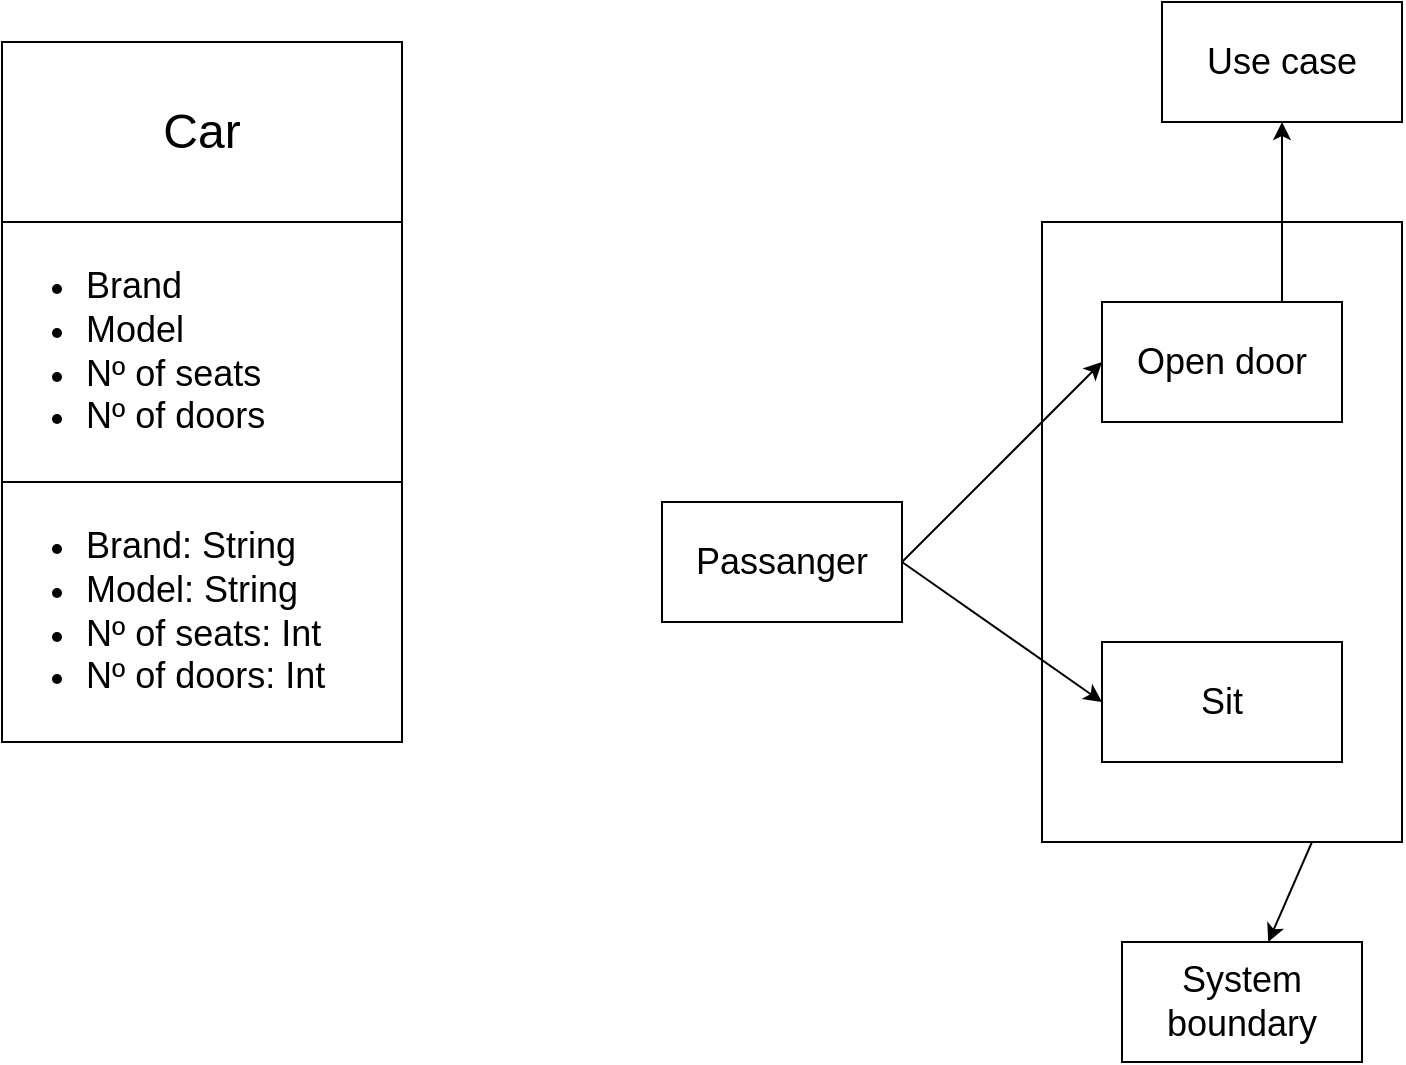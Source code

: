 <mxfile version="20.8.18" type="github"><diagram name="Page-1" id="8kYjnPNroL_YZzNNKHAM"><mxGraphModel dx="954" dy="1816" grid="1" gridSize="10" guides="1" tooltips="1" connect="1" arrows="1" fold="1" page="1" pageScale="1" pageWidth="827" pageHeight="1169" background="none" math="0" shadow="0"><root><mxCell id="0"/><mxCell id="1" parent="0"/><mxCell id="wOe8hkT1MXQaA0mymLjH-22" style="edgeStyle=none;rounded=0;orthogonalLoop=1;jettySize=auto;html=1;exitX=1;exitY=0.25;exitDx=0;exitDy=0;fontSize=18;" parent="1" source="wOe8hkT1MXQaA0mymLjH-19" target="wOe8hkT1MXQaA0mymLjH-23" edge="1"><mxGeometry relative="1" as="geometry"><mxPoint x="670" y="260" as="targetPoint"/></mxGeometry></mxCell><mxCell id="wOe8hkT1MXQaA0mymLjH-19" value="" style="rounded=0;whiteSpace=wrap;html=1;fontSize=18;direction=south;" parent="1" vertex="1"><mxGeometry x="570" y="-130" width="180" height="310" as="geometry"/></mxCell><mxCell id="wOe8hkT1MXQaA0mymLjH-11" value="" style="group" parent="1" vertex="1" connectable="0"><mxGeometry x="50" y="-220" width="200" height="350" as="geometry"/></mxCell><mxCell id="wOe8hkT1MXQaA0mymLjH-8" value="Car" style="rounded=0;whiteSpace=wrap;html=1;fontSize=24;" parent="wOe8hkT1MXQaA0mymLjH-11" vertex="1"><mxGeometry width="200" height="90" as="geometry"/></mxCell><mxCell id="wOe8hkT1MXQaA0mymLjH-9" value="&lt;ul style=&quot;font-size: 18px;&quot;&gt;&lt;li&gt;Brand&lt;br&gt;&lt;/li&gt;&lt;li&gt;&lt;span style=&quot;background-color: initial;&quot;&gt;Model&lt;/span&gt;&lt;/li&gt;&lt;li&gt;&lt;span style=&quot;background-color: initial;&quot;&gt;Nº of seats&lt;/span&gt;&lt;br&gt;&lt;/li&gt;&lt;li&gt;Nº of doors&lt;/li&gt;&lt;/ul&gt;" style="rounded=0;whiteSpace=wrap;html=1;fontSize=24;align=left;" parent="wOe8hkT1MXQaA0mymLjH-11" vertex="1"><mxGeometry y="90" width="200" height="130" as="geometry"/></mxCell><mxCell id="wOe8hkT1MXQaA0mymLjH-10" value="&lt;ul style=&quot;font-size: 18px;&quot;&gt;&lt;li&gt;Brand: String&lt;br&gt;&lt;/li&gt;&lt;li&gt;&lt;span style=&quot;background-color: initial;&quot;&gt;Model: String&lt;/span&gt;&lt;/li&gt;&lt;li&gt;&lt;span style=&quot;background-color: initial;&quot;&gt;Nº of seats: Int&lt;/span&gt;&lt;br&gt;&lt;/li&gt;&lt;li&gt;Nº of doors: Int&lt;/li&gt;&lt;/ul&gt;" style="rounded=0;whiteSpace=wrap;html=1;fontSize=24;align=left;" parent="wOe8hkT1MXQaA0mymLjH-11" vertex="1"><mxGeometry y="220" width="200" height="130" as="geometry"/></mxCell><mxCell id="wOe8hkT1MXQaA0mymLjH-17" style="rounded=0;orthogonalLoop=1;jettySize=auto;html=1;exitX=1;exitY=0.5;exitDx=0;exitDy=0;entryX=0;entryY=0.5;entryDx=0;entryDy=0;fontSize=18;" parent="1" source="wOe8hkT1MXQaA0mymLjH-14" target="wOe8hkT1MXQaA0mymLjH-15" edge="1"><mxGeometry relative="1" as="geometry"/></mxCell><mxCell id="wOe8hkT1MXQaA0mymLjH-18" style="edgeStyle=none;rounded=0;orthogonalLoop=1;jettySize=auto;html=1;exitX=1;exitY=0.5;exitDx=0;exitDy=0;entryX=0;entryY=0.5;entryDx=0;entryDy=0;fontSize=18;" parent="1" source="wOe8hkT1MXQaA0mymLjH-14" target="wOe8hkT1MXQaA0mymLjH-16" edge="1"><mxGeometry relative="1" as="geometry"/></mxCell><mxCell id="wOe8hkT1MXQaA0mymLjH-14" value="Passanger" style="rounded=0;whiteSpace=wrap;html=1;fontSize=18;" parent="1" vertex="1"><mxGeometry x="380" y="10" width="120" height="60" as="geometry"/></mxCell><mxCell id="wOe8hkT1MXQaA0mymLjH-20" style="edgeStyle=none;rounded=0;orthogonalLoop=1;jettySize=auto;html=1;exitX=0.75;exitY=0;exitDx=0;exitDy=0;fontSize=18;" parent="1" source="wOe8hkT1MXQaA0mymLjH-15" target="wOe8hkT1MXQaA0mymLjH-21" edge="1"><mxGeometry relative="1" as="geometry"><mxPoint x="689.684" y="-160" as="targetPoint"/></mxGeometry></mxCell><mxCell id="wOe8hkT1MXQaA0mymLjH-15" value="Open door" style="rounded=0;whiteSpace=wrap;html=1;fontSize=18;" parent="1" vertex="1"><mxGeometry x="600" y="-90" width="120" height="60" as="geometry"/></mxCell><mxCell id="wOe8hkT1MXQaA0mymLjH-16" value="Sit" style="rounded=0;whiteSpace=wrap;html=1;fontSize=18;" parent="1" vertex="1"><mxGeometry x="600" y="80" width="120" height="60" as="geometry"/></mxCell><mxCell id="wOe8hkT1MXQaA0mymLjH-21" value="Use case" style="rounded=0;whiteSpace=wrap;html=1;fontSize=18;" parent="1" vertex="1"><mxGeometry x="630.004" y="-240" width="120" height="60" as="geometry"/></mxCell><mxCell id="wOe8hkT1MXQaA0mymLjH-23" value="System boundary" style="rounded=0;whiteSpace=wrap;html=1;fontSize=18;" parent="1" vertex="1"><mxGeometry x="610" y="230" width="120" height="60" as="geometry"/></mxCell></root></mxGraphModel></diagram></mxfile>